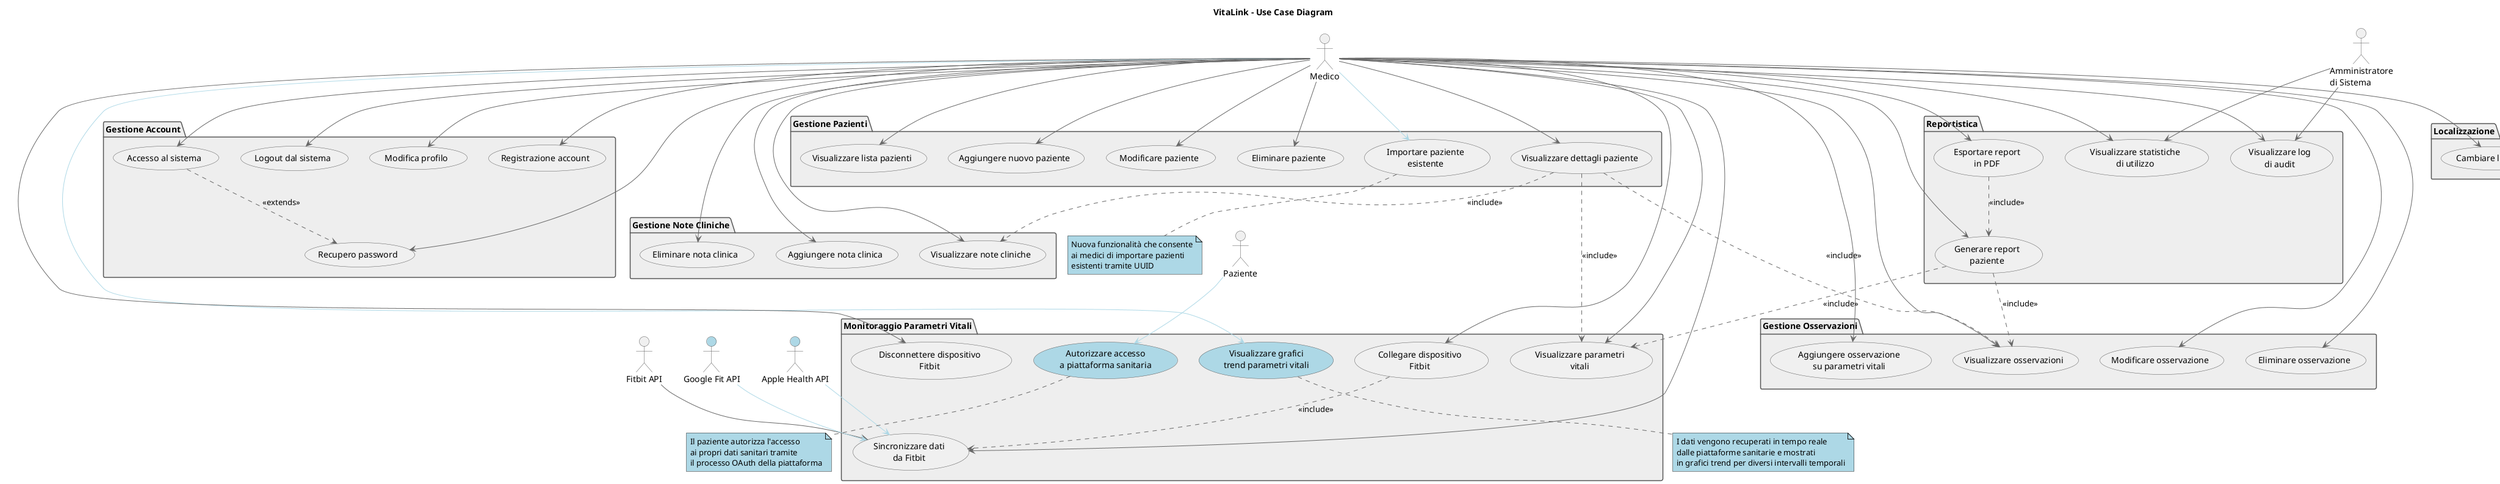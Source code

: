 @startuml VitaLink - Use Case Diagram

' Stile e configurazione
skinparam actor {
    BackgroundColor #f0f0f0
    BorderColor #555555
}
skinparam usecase {
    BackgroundColor #f0f0f0
    BorderColor #555555
}
skinparam package {
    BackgroundColor #eeeeee
    BorderColor #555555
}
skinparam arrow {
    Color #666666
}

title VitaLink - Use Case Diagram

' Attori
actor "Medico" as Doctor
actor "Paziente" as Patient
actor "Fitbit API" as Fitbit
actor "Google Fit API" as GoogleFit #LightBlue
actor "Apple Health API" as AppleHealth #LightBlue
actor "Amministratore\ndi Sistema" as Admin

' Pacchetti di casi d'uso principale
package "Gestione Account" {
    usecase "Registrazione account" as UC_Register
    usecase "Accesso al sistema" as UC_Login
    usecase "Recupero password" as UC_RecoverPassword
    usecase "Logout dal sistema" as UC_Logout
    usecase "Modifica profilo" as UC_EditProfile
}

package "Gestione Pazienti" {
    usecase "Visualizzare lista pazienti" as UC_ViewPatients
    usecase "Aggiungere nuovo paziente" as UC_AddPatient
    usecase "Modificare paziente" as UC_EditPatient
    usecase "Eliminare paziente" as UC_DeletePatient
    usecase "Importare paziente\nesistente" as UC_ImportPatient
    usecase "Visualizzare dettagli paziente" as UC_ViewPatientDetails
}

package "Gestione Note Cliniche" {
    usecase "Aggiungere nota clinica" as UC_AddNote
    usecase "Visualizzare note cliniche" as UC_ViewNotes
    usecase "Eliminare nota clinica" as UC_DeleteNote
}

package "Monitoraggio Parametri Vitali" {
    usecase "Collegare dispositivo\nFitbit" as UC_ConnectFitbit
    usecase "Visualizzare parametri\nvitali" as UC_ViewVitals
    usecase "Sincronizzare dati\nda Fitbit" as UC_SyncFitbit
    usecase "Disconnettere dispositivo\nFitbit" as UC_DisconnectFitbit
    usecase "Autorizzare accesso\na piattaforma sanitaria" as UC_AuthorizePlatform #LightBlue
    usecase "Visualizzare grafici\ntrend parametri vitali" as UC_ViewTrendCharts #LightBlue
}

package "Gestione Osservazioni" {
    usecase "Aggiungere osservazione\nsu parametri vitali" as UC_AddObservation
    usecase "Visualizzare osservazioni" as UC_ViewObservations
    usecase "Modificare osservazione" as UC_EditObservation
    usecase "Eliminare osservazione" as UC_DeleteObservation
}

package "Reportistica" {
    usecase "Generare report\npaziente" as UC_GenerateReport
    usecase "Esportare report\nin PDF" as UC_ExportReport
    usecase "Visualizzare log\ndi audit" as UC_ViewAuditLogs
    usecase "Visualizzare statistiche\ndi utilizzo" as UC_ViewStatistics
}

package "Localizzazione" {
    usecase "Cambiare lingua" as UC_ChangeLanguage
}

' Relazioni per il Medico
Doctor --> UC_Register
Doctor --> UC_Login
Doctor --> UC_RecoverPassword
Doctor --> UC_Logout
Doctor --> UC_EditProfile

Doctor --> UC_ViewPatients
Doctor --> UC_AddPatient
Doctor --> UC_EditPatient
Doctor --> UC_DeletePatient
Doctor --> UC_ImportPatient #LightBlue
Doctor --> UC_ViewPatientDetails

Doctor --> UC_AddNote
Doctor --> UC_ViewNotes
Doctor --> UC_DeleteNote

Doctor --> UC_ConnectFitbit
Doctor --> UC_ViewVitals
Doctor --> UC_ViewTrendCharts #LightBlue
Doctor --> UC_SyncFitbit
Doctor --> UC_DisconnectFitbit

Doctor --> UC_AddObservation
Doctor --> UC_ViewObservations
Doctor --> UC_EditObservation
Doctor --> UC_DeleteObservation

Doctor --> UC_GenerateReport
Doctor --> UC_ExportReport
Doctor --> UC_ViewAuditLogs
Doctor --> UC_ViewStatistics

Doctor --> UC_ChangeLanguage

' Relazioni per il Paziente
Patient --> UC_AuthorizePlatform #LightBlue

' Relazioni per le piattaforme sanitarie
Fitbit --> UC_SyncFitbit
GoogleFit --> UC_SyncFitbit #LightBlue
AppleHealth --> UC_SyncFitbit #LightBlue

' Note esplicative
note bottom of UC_ImportPatient #LightBlue
  Nuova funzionalità che consente
  ai medici di importare pazienti
  esistenti tramite UUID
end note

note bottom of UC_AuthorizePlatform #LightBlue
  Il paziente autorizza l'accesso
  ai propri dati sanitari tramite
  il processo OAuth della piattaforma
end note

note bottom of UC_ViewTrendCharts #LightBlue
  I dati vengono recuperati in tempo reale
  dalle piattaforme sanitarie e mostrati
  in grafici trend per diversi intervalli temporali
end note

' Relazioni per l'Admin
Admin --> UC_ViewAuditLogs
Admin --> UC_ViewStatistics

' Relazioni di estensione e inclusione
UC_Login ..> UC_RecoverPassword : <<extends>>
UC_ViewPatientDetails ..> UC_ViewVitals : <<include>>
UC_ViewPatientDetails ..> UC_ViewNotes : <<include>>
UC_ViewPatientDetails ..> UC_ViewObservations : <<include>>

UC_ConnectFitbit ..> UC_SyncFitbit : <<include>>
UC_GenerateReport ..> UC_ViewVitals : <<include>>
UC_GenerateReport ..> UC_ViewObservations : <<include>>
UC_ExportReport ..> UC_GenerateReport : <<include>>

@enduml
